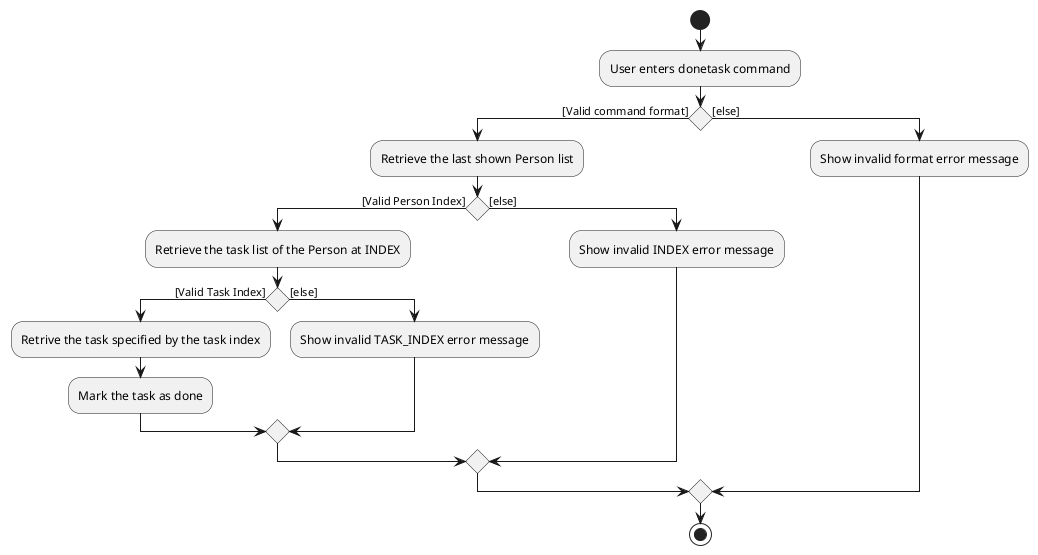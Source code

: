 @startuml
'https://plantuml.com/activity-diagram-beta

start
:User enters donetask command;
if () then ([Valid command format])
    :Retrieve the last shown Person list;
  if () then ([Valid Person Index])
    :Retrieve the task list of the Person at INDEX;
    if () then ([Valid Task Index])
      :Retrive the task specified by the task index;
      :Mark the task as done;
    else ([else])
      :Show invalid TASK_INDEX error message;
    endif
  else ([else])
    :Show invalid INDEX error message;
  endif
else ([else])
  :Show invalid format error message;
endif

stop

@enduml
